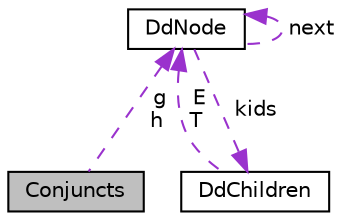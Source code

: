 digraph "Conjuncts"
{
 // LATEX_PDF_SIZE
  edge [fontname="Helvetica",fontsize="10",labelfontname="Helvetica",labelfontsize="10"];
  node [fontname="Helvetica",fontsize="10",shape=record];
  Node1 [label="Conjuncts",height=0.2,width=0.4,color="black", fillcolor="grey75", style="filled", fontcolor="black",tooltip="Type of a pair of conjoined BDDs."];
  Node2 -> Node1 [dir="back",color="darkorchid3",fontsize="10",style="dashed",label=" g\nh" ,fontname="Helvetica"];
  Node2 [label="DdNode",height=0.2,width=0.4,color="black", fillcolor="white", style="filled",URL="$structDdNode.html",tooltip="Decision diagram node."];
  Node3 -> Node2 [dir="back",color="darkorchid3",fontsize="10",style="dashed",label=" kids" ,fontname="Helvetica"];
  Node3 [label="DdChildren",height=0.2,width=0.4,color="black", fillcolor="white", style="filled",URL="$structDdChildren.html",tooltip="The two children of a non-terminal node."];
  Node2 -> Node3 [dir="back",color="darkorchid3",fontsize="10",style="dashed",label=" E\nT" ,fontname="Helvetica"];
  Node2 -> Node2 [dir="back",color="darkorchid3",fontsize="10",style="dashed",label=" next" ,fontname="Helvetica"];
}
